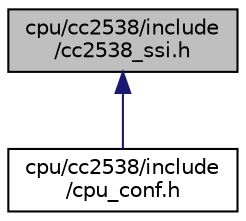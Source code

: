 digraph "cpu/cc2538/include/cc2538_ssi.h"
{
 // LATEX_PDF_SIZE
  edge [fontname="Helvetica",fontsize="10",labelfontname="Helvetica",labelfontsize="10"];
  node [fontname="Helvetica",fontsize="10",shape=record];
  Node1 [label="cpu/cc2538/include\l/cc2538_ssi.h",height=0.2,width=0.4,color="black", fillcolor="grey75", style="filled", fontcolor="black",tooltip="CC2538 SSI interface."];
  Node1 -> Node2 [dir="back",color="midnightblue",fontsize="10",style="solid",fontname="Helvetica"];
  Node2 [label="cpu/cc2538/include\l/cpu_conf.h",height=0.2,width=0.4,color="black", fillcolor="white", style="filled",URL="$cc2538_2include_2cpu__conf_8h.html",tooltip="Implementation specific CPU configuration options."];
}
